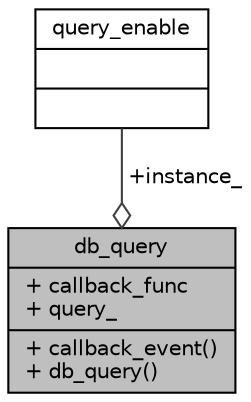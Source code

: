 digraph "db_query"
{
  edge [fontname="Helvetica",fontsize="10",labelfontname="Helvetica",labelfontsize="10"];
  node [fontname="Helvetica",fontsize="10",shape=record];
  Node1 [label="{db_query\n|+ callback_func\l+ query_\l|+ callback_event()\l+ db_query()\l}",height=0.2,width=0.4,color="black", fillcolor="grey75", style="filled", fontcolor="black"];
  Node2 -> Node1 [color="grey25",fontsize="10",style="solid",label=" +instance_" ,arrowhead="odiamond",fontname="Helvetica"];
  Node2 [label="{query_enable\n||}",height=0.2,width=0.4,color="black", fillcolor="white", style="filled",URL="$classquery__enable.html"];
}
